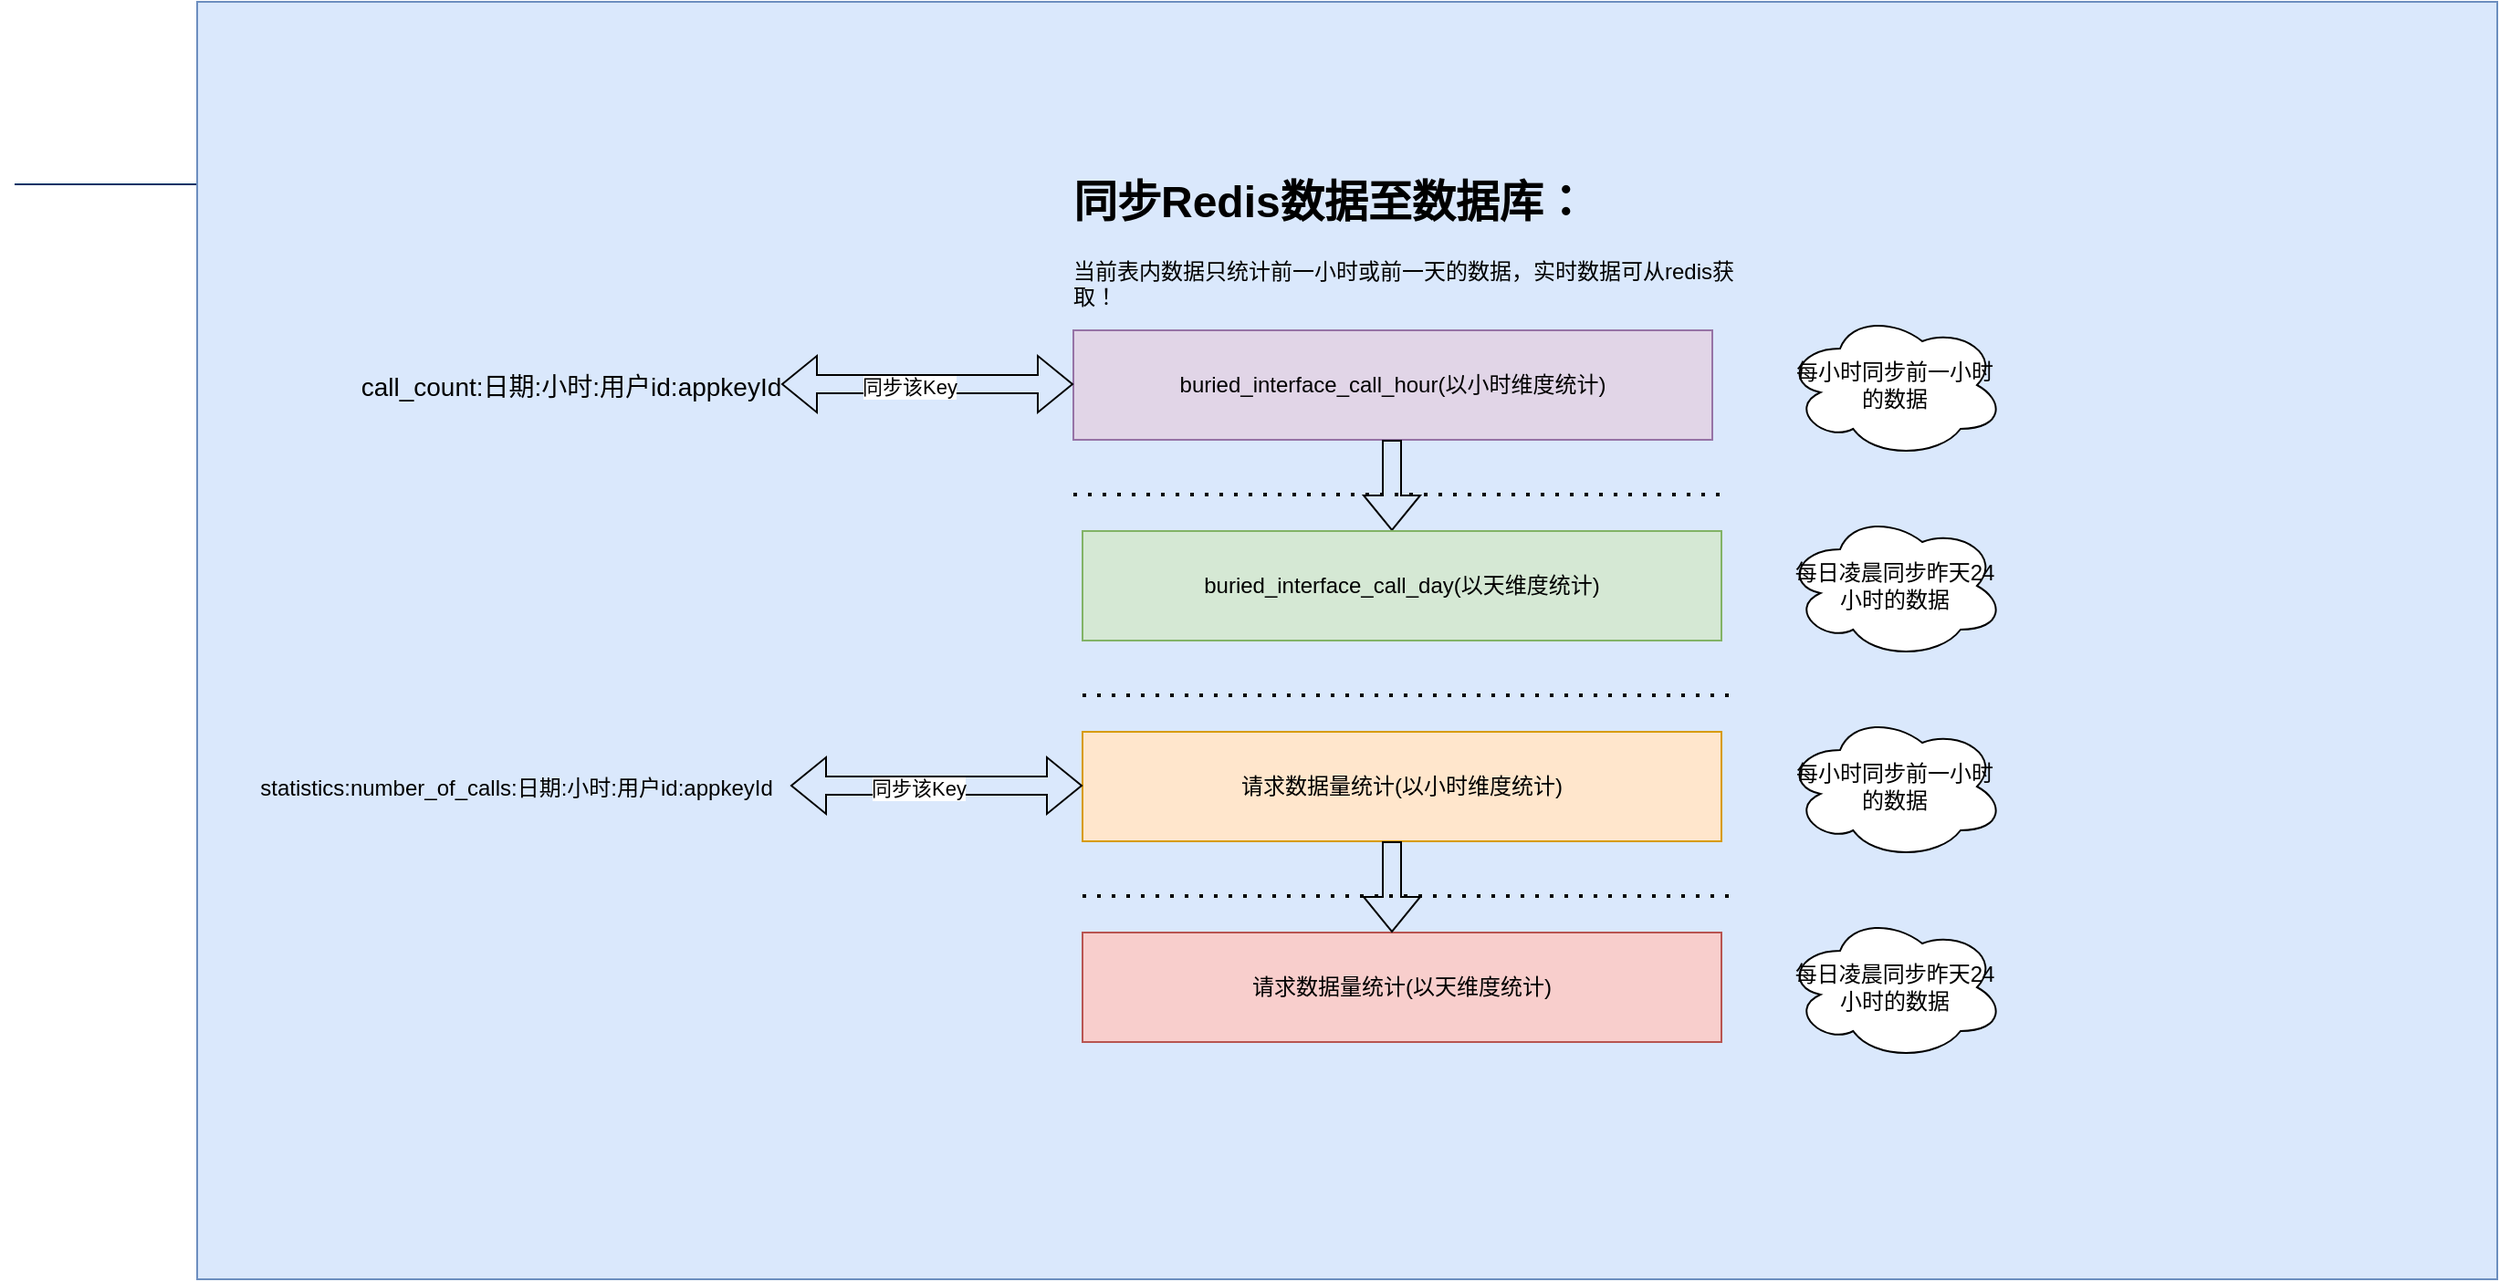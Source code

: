 <mxfile version="21.6.1" type="github">
  <diagram id="6a731a19-8d31-9384-78a2-239565b7b9f0" name="Page-1">
    <mxGraphModel dx="1434" dy="764" grid="1" gridSize="10" guides="1" tooltips="1" connect="1" arrows="1" fold="1" page="1" pageScale="1" pageWidth="1169" pageHeight="827" background="#ffffff" math="0" shadow="0">
      <root>
        <mxCell id="0" />
        <mxCell id="1" parent="0" />
        <mxCell id="54" value="" style="edgeStyle=elbowEdgeStyle;elbow=horizontal;exitX=0;exitY=0.5;exitPerimeter=0;entryX=0.095;entryY=0.5;entryPerimeter=0;fontStyle=1;strokeColor=#003366;strokeWidth=1;html=1;" parent="1" source="37" edge="1">
          <mxGeometry width="100" height="100" as="geometry">
            <mxPoint y="100" as="sourcePoint" />
            <mxPoint x="255.605" y="290" as="targetPoint" />
            <Array as="points">
              <mxPoint x="120" y="970" />
            </Array>
          </mxGeometry>
        </mxCell>
        <mxCell id="Z8dxpY1uBYHrr5jI8FlL-59" value="" style="rounded=0;whiteSpace=wrap;html=1;fillColor=#dae8fc;strokeColor=#6c8ebf;gradientColor=none;labelBackgroundColor=none;" vertex="1" parent="1">
          <mxGeometry x="100" width="1260" height="700" as="geometry" />
        </mxCell>
        <mxCell id="Z8dxpY1uBYHrr5jI8FlL-55" value="buried_interface_call_hour(以小时维度统计)" style="rounded=0;whiteSpace=wrap;html=1;fillColor=#e1d5e7;strokeColor=#9673a6;" vertex="1" parent="1">
          <mxGeometry x="580" y="180" width="350" height="60" as="geometry" />
        </mxCell>
        <mxCell id="Z8dxpY1uBYHrr5jI8FlL-57" value="请求数据量统计(以小时维度统计)" style="rounded=0;whiteSpace=wrap;html=1;fillColor=#ffe6cc;strokeColor=#d79b00;" vertex="1" parent="1">
          <mxGeometry x="585" y="400" width="350" height="60" as="geometry" />
        </mxCell>
        <mxCell id="Z8dxpY1uBYHrr5jI8FlL-58" value="请求数据量统计(以天维度统计)" style="rounded=0;whiteSpace=wrap;html=1;fillColor=#f8cecc;strokeColor=#b85450;" vertex="1" parent="1">
          <mxGeometry x="585" y="510" width="350" height="60" as="geometry" />
        </mxCell>
        <mxCell id="Z8dxpY1uBYHrr5jI8FlL-63" value="&lt;font style=&quot;font-size: 14px;&quot;&gt;call_count:日期:小时:用户id:appkeyId&lt;/font&gt;" style="text;html=1;strokeColor=none;fillColor=none;align=center;verticalAlign=middle;whiteSpace=wrap;rounded=0;" vertex="1" parent="1">
          <mxGeometry x="180" y="192.5" width="250" height="37.5" as="geometry" />
        </mxCell>
        <mxCell id="Z8dxpY1uBYHrr5jI8FlL-70" value="" style="shape=flexArrow;endArrow=classic;startArrow=classic;html=1;rounded=0;" edge="1" parent="1">
          <mxGeometry width="100" height="100" relative="1" as="geometry">
            <mxPoint x="420" y="209.5" as="sourcePoint" />
            <mxPoint x="580" y="209.5" as="targetPoint" />
          </mxGeometry>
        </mxCell>
        <mxCell id="Z8dxpY1uBYHrr5jI8FlL-71" value="同步该Key" style="edgeLabel;html=1;align=center;verticalAlign=middle;resizable=0;points=[];" vertex="1" connectable="0" parent="Z8dxpY1uBYHrr5jI8FlL-70">
          <mxGeometry x="-0.3" y="6" relative="1" as="geometry">
            <mxPoint x="14" y="7" as="offset" />
          </mxGeometry>
        </mxCell>
        <mxCell id="Z8dxpY1uBYHrr5jI8FlL-73" value="" style="endArrow=none;dashed=1;html=1;dashPattern=1 3;strokeWidth=2;rounded=0;" edge="1" parent="1">
          <mxGeometry width="50" height="50" relative="1" as="geometry">
            <mxPoint x="580" y="270" as="sourcePoint" />
            <mxPoint x="940" y="270" as="targetPoint" />
          </mxGeometry>
        </mxCell>
        <mxCell id="Z8dxpY1uBYHrr5jI8FlL-75" value="" style="endArrow=none;dashed=1;html=1;dashPattern=1 3;strokeWidth=2;rounded=0;" edge="1" parent="1">
          <mxGeometry width="50" height="50" relative="1" as="geometry">
            <mxPoint x="585" y="380" as="sourcePoint" />
            <mxPoint x="945" y="380" as="targetPoint" />
          </mxGeometry>
        </mxCell>
        <mxCell id="Z8dxpY1uBYHrr5jI8FlL-76" value="" style="endArrow=none;dashed=1;html=1;dashPattern=1 3;strokeWidth=2;rounded=0;" edge="1" parent="1">
          <mxGeometry width="50" height="50" relative="1" as="geometry">
            <mxPoint x="585" y="490" as="sourcePoint" />
            <mxPoint x="945" y="490" as="targetPoint" />
          </mxGeometry>
        </mxCell>
        <mxCell id="Z8dxpY1uBYHrr5jI8FlL-78" value="statistics:number_of_calls:日期:小时:用户id:appkeyId" style="text;html=1;strokeColor=none;fillColor=none;align=center;verticalAlign=middle;whiteSpace=wrap;rounded=0;" vertex="1" parent="1">
          <mxGeometry x="120" y="411.25" width="310" height="38.75" as="geometry" />
        </mxCell>
        <mxCell id="Z8dxpY1uBYHrr5jI8FlL-80" value="" style="shape=flexArrow;endArrow=classic;startArrow=classic;html=1;rounded=0;" edge="1" parent="1">
          <mxGeometry width="100" height="100" relative="1" as="geometry">
            <mxPoint x="425" y="429.5" as="sourcePoint" />
            <mxPoint x="585" y="429.5" as="targetPoint" />
          </mxGeometry>
        </mxCell>
        <mxCell id="Z8dxpY1uBYHrr5jI8FlL-81" value="同步该Key" style="edgeLabel;html=1;align=center;verticalAlign=middle;resizable=0;points=[];" vertex="1" connectable="0" parent="Z8dxpY1uBYHrr5jI8FlL-80">
          <mxGeometry x="-0.3" y="6" relative="1" as="geometry">
            <mxPoint x="14" y="7" as="offset" />
          </mxGeometry>
        </mxCell>
        <mxCell id="Z8dxpY1uBYHrr5jI8FlL-84" value="" style="shape=flexArrow;endArrow=classic;html=1;rounded=0;" edge="1" parent="1">
          <mxGeometry width="50" height="50" relative="1" as="geometry">
            <mxPoint x="754.5" y="460" as="sourcePoint" />
            <mxPoint x="754.5" y="510" as="targetPoint" />
          </mxGeometry>
        </mxCell>
        <mxCell id="Z8dxpY1uBYHrr5jI8FlL-85" value="" style="shape=flexArrow;endArrow=classic;html=1;rounded=0;" edge="1" parent="1">
          <mxGeometry width="50" height="50" relative="1" as="geometry">
            <mxPoint x="754.5" y="240" as="sourcePoint" />
            <mxPoint x="754.5" y="290" as="targetPoint" />
          </mxGeometry>
        </mxCell>
        <mxCell id="Z8dxpY1uBYHrr5jI8FlL-99" value="&lt;h1&gt;同步Redis数据至数据库：&lt;/h1&gt;&lt;p&gt;&lt;/p&gt;当前表内数据只统计前一小时或前一天的数据，实时数据可从redis获取！" style="text;html=1;strokeColor=none;fillColor=none;spacing=5;spacingTop=-20;whiteSpace=wrap;overflow=hidden;rounded=0;" vertex="1" parent="1">
          <mxGeometry x="575" y="90" width="385" height="80" as="geometry" />
        </mxCell>
        <mxCell id="Z8dxpY1uBYHrr5jI8FlL-102" value="buried_interface_call_day(以天维度统计)" style="rounded=0;whiteSpace=wrap;html=1;fillColor=#d5e8d4;strokeColor=#82b366;" vertex="1" parent="1">
          <mxGeometry x="585" y="290" width="350" height="60" as="geometry" />
        </mxCell>
        <mxCell id="Z8dxpY1uBYHrr5jI8FlL-103" value="每小时同步前一小时的数据" style="ellipse;shape=cloud;whiteSpace=wrap;html=1;" vertex="1" parent="1">
          <mxGeometry x="970" y="170" width="120" height="80" as="geometry" />
        </mxCell>
        <mxCell id="Z8dxpY1uBYHrr5jI8FlL-104" value="每小时同步前一小时的数据" style="ellipse;shape=cloud;whiteSpace=wrap;html=1;" vertex="1" parent="1">
          <mxGeometry x="970" y="390" width="120" height="80" as="geometry" />
        </mxCell>
        <mxCell id="Z8dxpY1uBYHrr5jI8FlL-105" value="每日凌晨同步昨天24小时的数据" style="ellipse;shape=cloud;whiteSpace=wrap;html=1;" vertex="1" parent="1">
          <mxGeometry x="970" y="500" width="120" height="80" as="geometry" />
        </mxCell>
        <mxCell id="Z8dxpY1uBYHrr5jI8FlL-106" value="每日凌晨同步昨天24小时的数据" style="ellipse;shape=cloud;whiteSpace=wrap;html=1;" vertex="1" parent="1">
          <mxGeometry x="970" y="280" width="120" height="80" as="geometry" />
        </mxCell>
      </root>
    </mxGraphModel>
  </diagram>
</mxfile>
